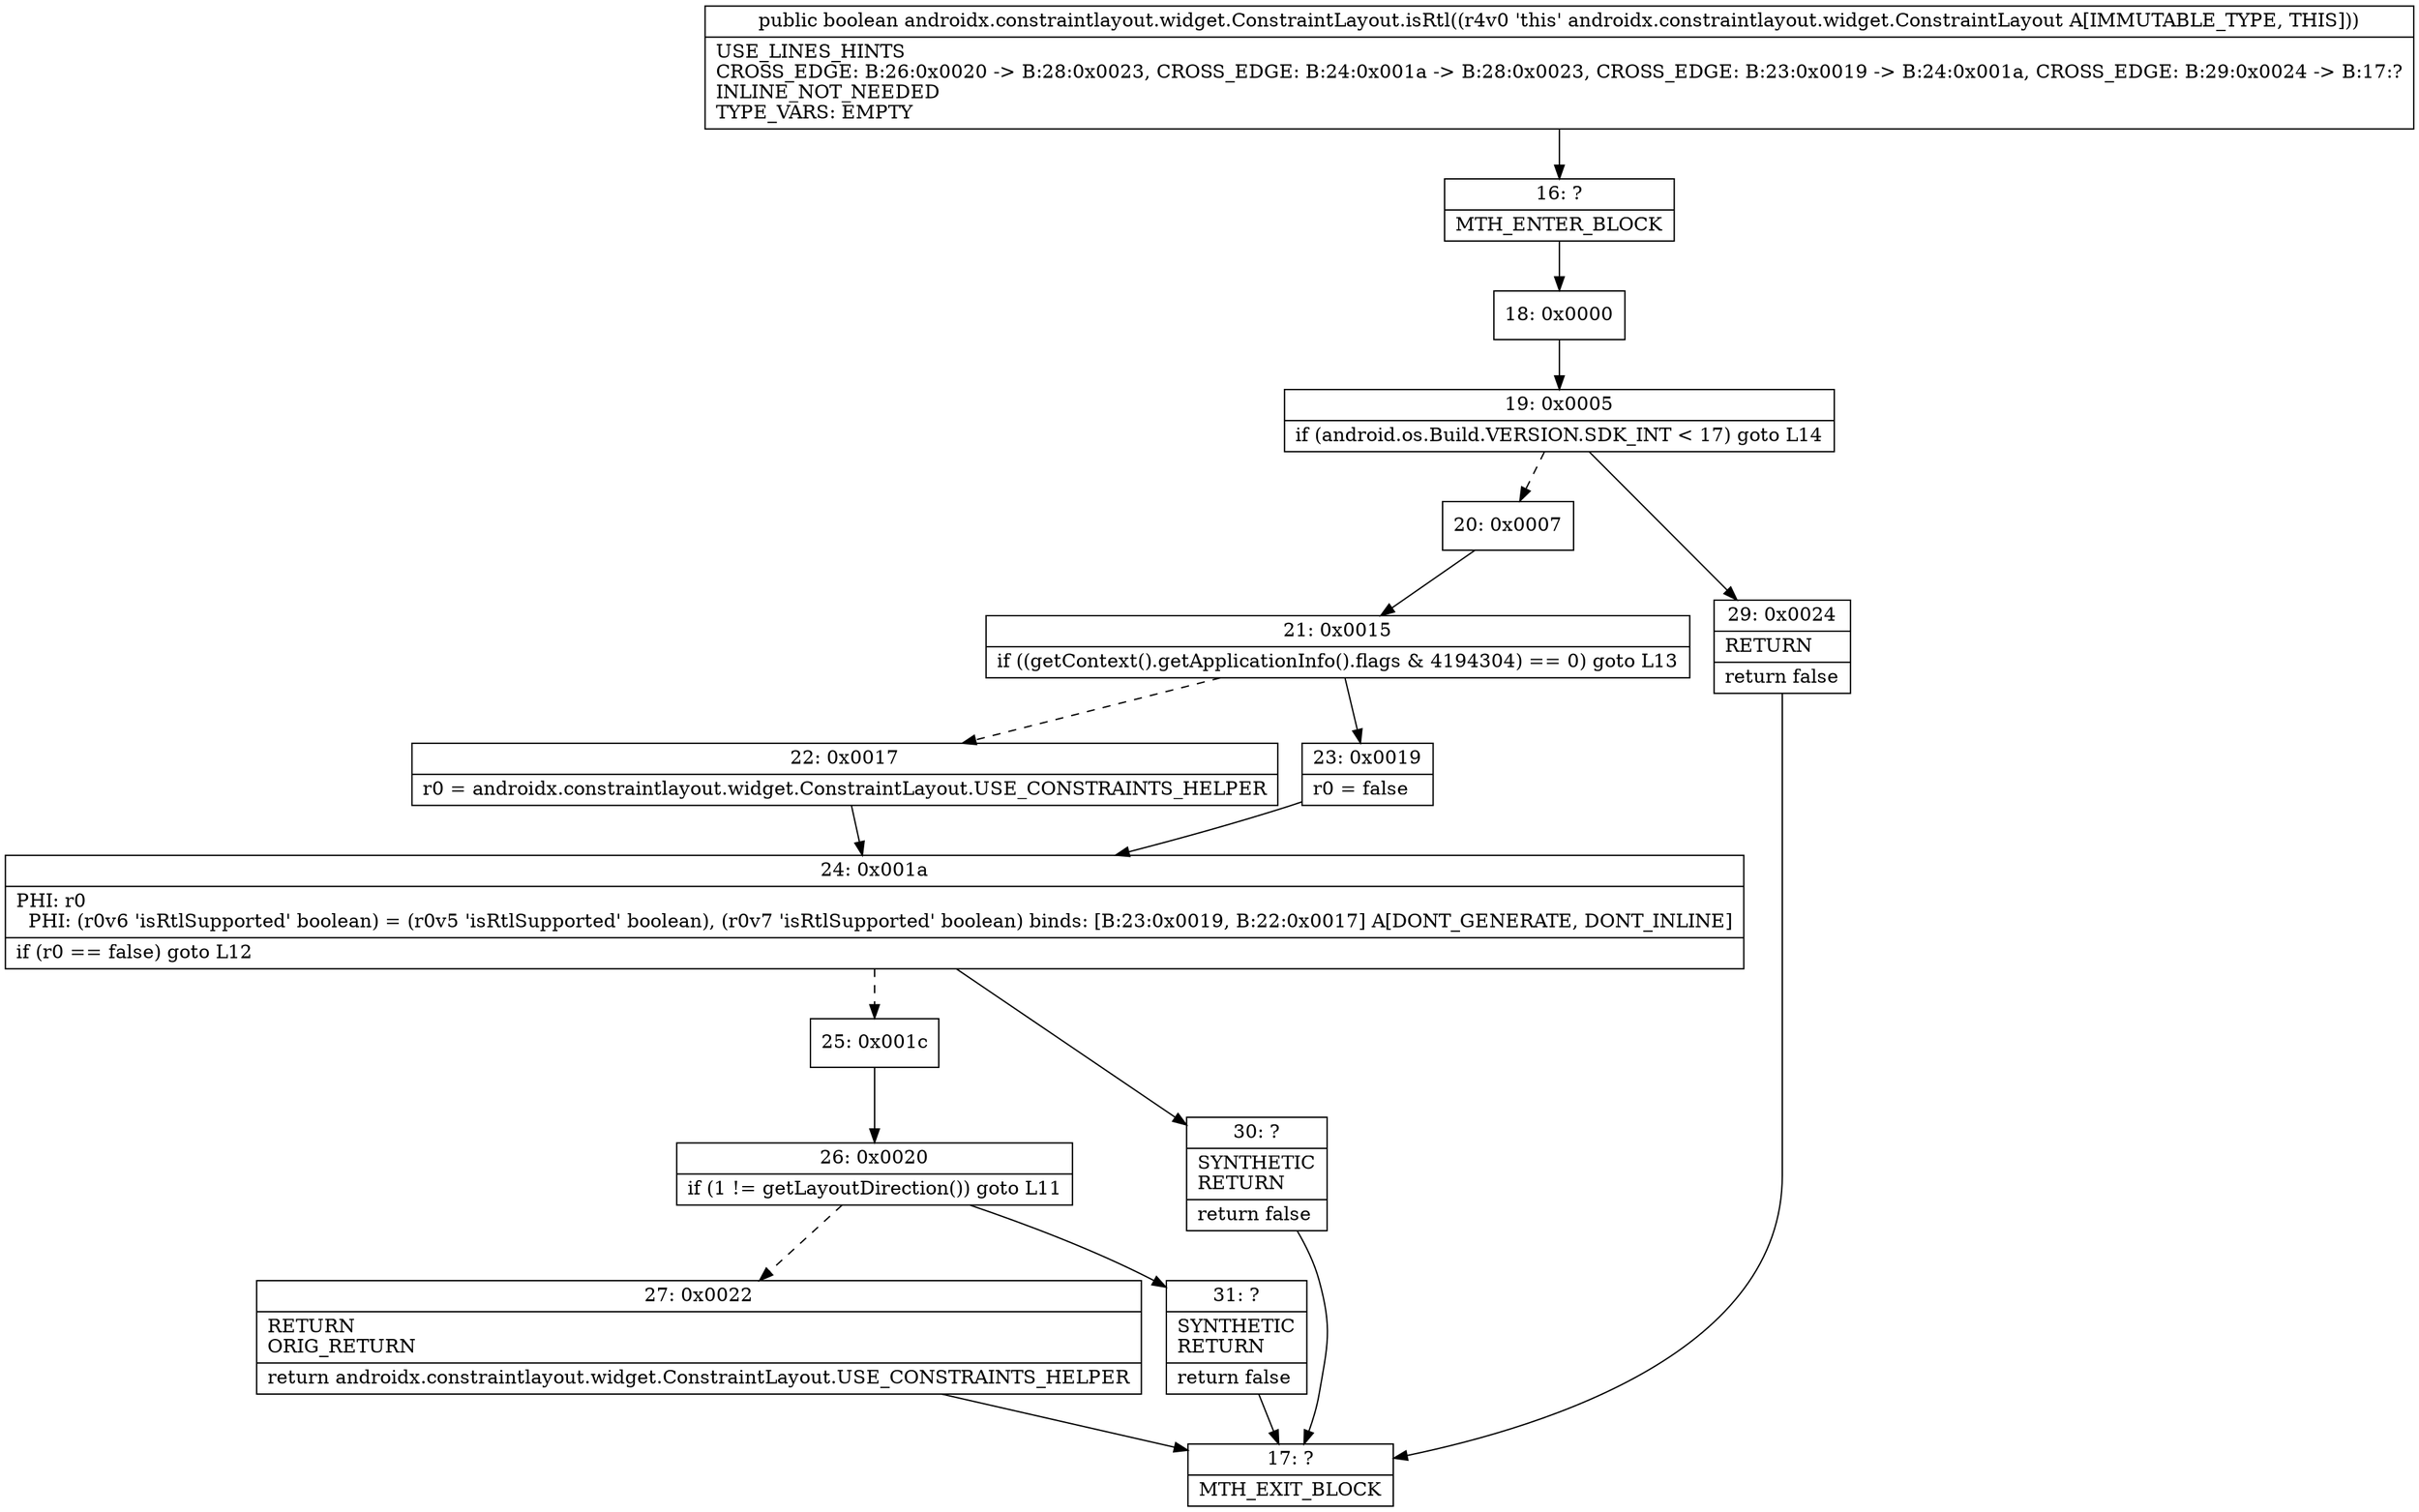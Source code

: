 digraph "CFG forandroidx.constraintlayout.widget.ConstraintLayout.isRtl()Z" {
Node_16 [shape=record,label="{16\:\ ?|MTH_ENTER_BLOCK\l}"];
Node_18 [shape=record,label="{18\:\ 0x0000}"];
Node_19 [shape=record,label="{19\:\ 0x0005|if (android.os.Build.VERSION.SDK_INT \< 17) goto L14\l}"];
Node_20 [shape=record,label="{20\:\ 0x0007}"];
Node_21 [shape=record,label="{21\:\ 0x0015|if ((getContext().getApplicationInfo().flags & 4194304) == 0) goto L13\l}"];
Node_22 [shape=record,label="{22\:\ 0x0017|r0 = androidx.constraintlayout.widget.ConstraintLayout.USE_CONSTRAINTS_HELPER\l}"];
Node_24 [shape=record,label="{24\:\ 0x001a|PHI: r0 \l  PHI: (r0v6 'isRtlSupported' boolean) = (r0v5 'isRtlSupported' boolean), (r0v7 'isRtlSupported' boolean) binds: [B:23:0x0019, B:22:0x0017] A[DONT_GENERATE, DONT_INLINE]\l|if (r0 == false) goto L12\l}"];
Node_25 [shape=record,label="{25\:\ 0x001c}"];
Node_26 [shape=record,label="{26\:\ 0x0020|if (1 != getLayoutDirection()) goto L11\l}"];
Node_27 [shape=record,label="{27\:\ 0x0022|RETURN\lORIG_RETURN\l|return androidx.constraintlayout.widget.ConstraintLayout.USE_CONSTRAINTS_HELPER\l}"];
Node_17 [shape=record,label="{17\:\ ?|MTH_EXIT_BLOCK\l}"];
Node_31 [shape=record,label="{31\:\ ?|SYNTHETIC\lRETURN\l|return false\l}"];
Node_30 [shape=record,label="{30\:\ ?|SYNTHETIC\lRETURN\l|return false\l}"];
Node_23 [shape=record,label="{23\:\ 0x0019|r0 = false\l}"];
Node_29 [shape=record,label="{29\:\ 0x0024|RETURN\l|return false\l}"];
MethodNode[shape=record,label="{public boolean androidx.constraintlayout.widget.ConstraintLayout.isRtl((r4v0 'this' androidx.constraintlayout.widget.ConstraintLayout A[IMMUTABLE_TYPE, THIS]))  | USE_LINES_HINTS\lCROSS_EDGE: B:26:0x0020 \-\> B:28:0x0023, CROSS_EDGE: B:24:0x001a \-\> B:28:0x0023, CROSS_EDGE: B:23:0x0019 \-\> B:24:0x001a, CROSS_EDGE: B:29:0x0024 \-\> B:17:?\lINLINE_NOT_NEEDED\lTYPE_VARS: EMPTY\l}"];
MethodNode -> Node_16;Node_16 -> Node_18;
Node_18 -> Node_19;
Node_19 -> Node_20[style=dashed];
Node_19 -> Node_29;
Node_20 -> Node_21;
Node_21 -> Node_22[style=dashed];
Node_21 -> Node_23;
Node_22 -> Node_24;
Node_24 -> Node_25[style=dashed];
Node_24 -> Node_30;
Node_25 -> Node_26;
Node_26 -> Node_27[style=dashed];
Node_26 -> Node_31;
Node_27 -> Node_17;
Node_31 -> Node_17;
Node_30 -> Node_17;
Node_23 -> Node_24;
Node_29 -> Node_17;
}

